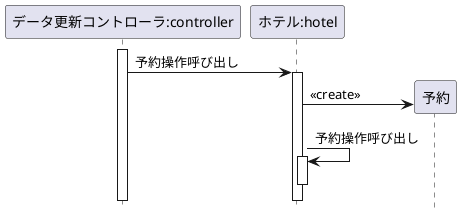 @startuml
hide footbox
participant "データ更新コントローラ:controller" as controller
participant "ホテル:hotel" as hotel
participant "予約" as reserve
activate controller
controller -> hotel : 予約操作呼び出し
activate hotel
create reserve
hotel -> reserve:<<create>>
hotel->hotel : 予約操作呼び出し
activate hotel
deactivate hotel
@enduml